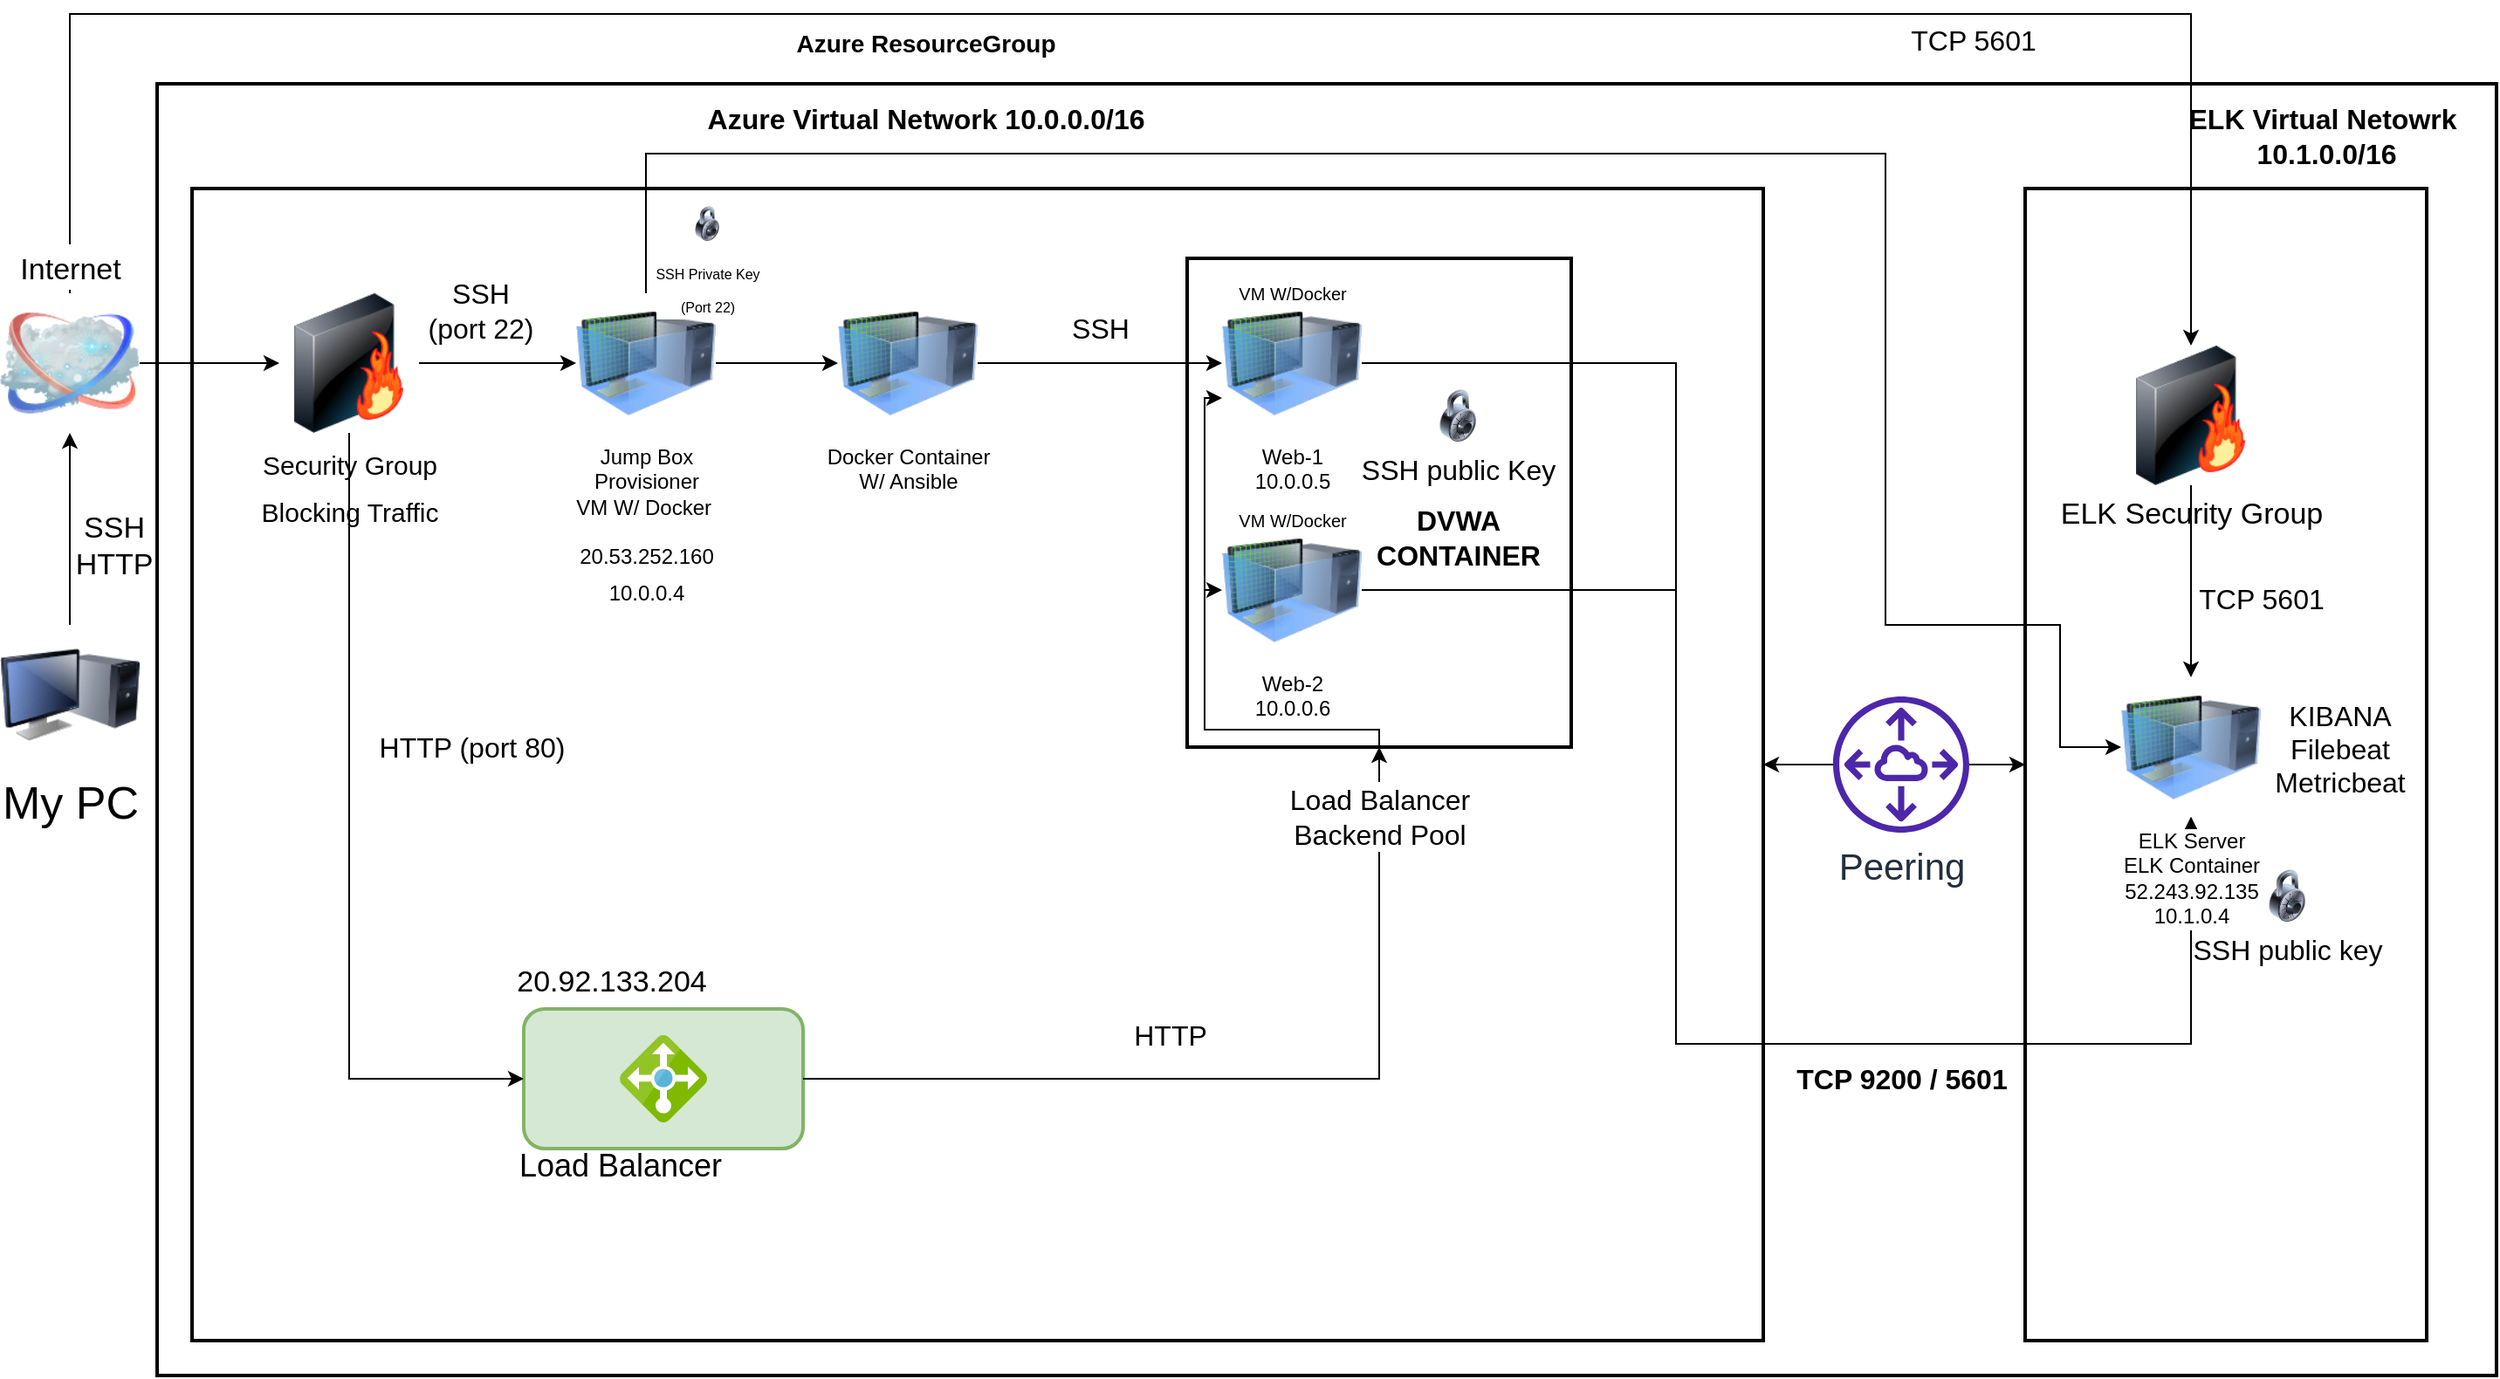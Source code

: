 <mxfile version="18.2.0" type="device"><diagram name="Page-1" id="55a83fd1-7818-8e21-69c5-c3457e3827bb"><mxGraphModel dx="1896" dy="1016" grid="1" gridSize="10" guides="1" tooltips="1" connect="1" arrows="1" fold="1" page="1" pageScale="1" pageWidth="1169" pageHeight="827" background="none" math="0" shadow="0"><root><mxCell id="0"/><mxCell id="1" parent="0"/><mxCell id="WVBENzsb6VDZA6AZgDOY-68" value="" style="rounded=0;whiteSpace=wrap;html=1;shadow=0;labelBackgroundColor=none;fontSize=16;fontColor=default;strokeWidth=2;" parent="1" vertex="1"><mxGeometry x="110" y="50" width="1340" height="740" as="geometry"/></mxCell><mxCell id="fejizrpt-aSCjyfyjqP5-7" value="" style="rounded=0;whiteSpace=wrap;html=1;shadow=0;labelBackgroundColor=none;fontSize=16;fontColor=default;strokeWidth=2;" vertex="1" parent="1"><mxGeometry x="1180" y="110" width="230" height="660" as="geometry"/></mxCell><mxCell id="WVBENzsb6VDZA6AZgDOY-69" value="" style="rounded=0;whiteSpace=wrap;html=1;shadow=0;labelBackgroundColor=none;fontSize=16;fontColor=default;strokeWidth=2;" parent="1" vertex="1"><mxGeometry x="130" y="110" width="900" height="660" as="geometry"/></mxCell><mxCell id="WVBENzsb6VDZA6AZgDOY-100" value="&lt;p style=&quot;line-height: 1.1;&quot;&gt;&lt;br&gt;&lt;/p&gt;" style="rounded=0;whiteSpace=wrap;html=1;shadow=0;labelBackgroundColor=none;fontSize=16;fontColor=default;strokeWidth=2;" parent="1" vertex="1"><mxGeometry x="700" y="150" width="220" height="280" as="geometry"/></mxCell><mxCell id="fejizrpt-aSCjyfyjqP5-15" style="edgeStyle=orthogonalEdgeStyle;rounded=0;orthogonalLoop=1;jettySize=auto;html=1;entryX=0.5;entryY=1;entryDx=0;entryDy=0;fontSize=16;startArrow=none;" edge="1" parent="1" source="WVBENzsb6VDZA6AZgDOY-99" target="WVBENzsb6VDZA6AZgDOY-100"><mxGeometry relative="1" as="geometry"/></mxCell><mxCell id="WVBENzsb6VDZA6AZgDOY-20" value="" style="rounded=1;whiteSpace=wrap;html=1;shadow=0;strokeWidth=2;labelBackgroundColor=none;fillColor=#d5e8d4;strokeColor=#82b366;" parent="1" vertex="1"><mxGeometry x="320" y="580" width="160" height="80" as="geometry"/></mxCell><mxCell id="WVBENzsb6VDZA6AZgDOY-51" style="edgeStyle=orthogonalEdgeStyle;rounded=0;orthogonalLoop=1;jettySize=auto;html=1;exitX=1;exitY=0.5;exitDx=0;exitDy=0;exitPerimeter=0;entryX=0;entryY=0.5;entryDx=0;entryDy=0;fontSize=22;fontColor=default;" parent="1" source="69ecfefc5c41e42c-2" target="WVBENzsb6VDZA6AZgDOY-62" edge="1"><mxGeometry relative="1" as="geometry"><mxPoint x="190.0" y="180" as="targetPoint"/></mxGeometry></mxCell><mxCell id="fejizrpt-aSCjyfyjqP5-25" style="edgeStyle=orthogonalEdgeStyle;rounded=0;orthogonalLoop=1;jettySize=auto;html=1;exitX=0.5;exitY=0;exitDx=0;exitDy=0;exitPerimeter=0;entryX=0.5;entryY=0;entryDx=0;entryDy=0;fontSize=8;" edge="1" parent="1" source="69ecfefc5c41e42c-2" target="fejizrpt-aSCjyfyjqP5-10"><mxGeometry relative="1" as="geometry"><Array as="points"><mxPoint x="60" y="10"/><mxPoint x="1275" y="10"/></Array></mxGeometry></mxCell><mxCell id="69ecfefc5c41e42c-2" value="&lt;font style=&quot;font-size: 17px;&quot;&gt;Internet&lt;/font&gt;" style="image;html=1;labelBackgroundColor=#ffffff;image=img/lib/clip_art/networking/Cloud_128x128.png;rounded=1;shadow=0;comic=0;strokeWidth=2;fontSize=22;labelPosition=center;verticalLabelPosition=top;align=center;verticalAlign=bottom;points=[[0,0,0,0,0],[0,0.25,0,0,0],[0,0.5,0,0,0],[0,0.75,0,0,0],[0,1,0,0,0],[0.25,0,0,0,0],[0.25,1,0,0,0],[0.5,0,0,0,0],[0.5,1,0,0,0],[0.75,0,0,0,0],[0.75,1,0,0,0],[1,0,0,0,0],[1,0.25,0,0,0],[1,0.5,0,0,0],[1,0.75,0,0,0],[1,1,0,0,0]];" parent="1" vertex="1"><mxGeometry x="20" y="170" width="80" height="80" as="geometry"/></mxCell><mxCell id="WVBENzsb6VDZA6AZgDOY-57" style="edgeStyle=orthogonalEdgeStyle;rounded=0;orthogonalLoop=1;jettySize=auto;html=1;exitX=0.5;exitY=0;exitDx=0;exitDy=0;entryX=0.5;entryY=1;entryDx=0;entryDy=0;entryPerimeter=0;fontSize=17;fontColor=default;" parent="1" source="69ecfefc5c41e42c-5" target="69ecfefc5c41e42c-2" edge="1"><mxGeometry relative="1" as="geometry"/></mxCell><mxCell id="69ecfefc5c41e42c-5" value="My PC" style="image;html=1;labelBackgroundColor=#ffffff;image=img/lib/clip_art/computers/Monitor_Tower_128x128.png;rounded=1;shadow=0;comic=0;strokeWidth=2;fontSize=26;" parent="1" vertex="1"><mxGeometry x="20" y="360" width="80" height="80" as="geometry"/></mxCell><mxCell id="WVBENzsb6VDZA6AZgDOY-94" style="edgeStyle=orthogonalEdgeStyle;rounded=0;orthogonalLoop=1;jettySize=auto;html=1;exitX=1;exitY=0.5;exitDx=0;exitDy=0;entryX=0;entryY=0.5;entryDx=0;entryDy=0;fontSize=10;fontColor=default;" parent="1" source="WVBENzsb6VDZA6AZgDOY-11" target="WVBENzsb6VDZA6AZgDOY-90" edge="1"><mxGeometry relative="1" as="geometry"/></mxCell><mxCell id="fejizrpt-aSCjyfyjqP5-16" style="edgeStyle=orthogonalEdgeStyle;rounded=0;orthogonalLoop=1;jettySize=auto;html=1;exitX=0.5;exitY=0;exitDx=0;exitDy=0;entryX=0;entryY=0.5;entryDx=0;entryDy=0;fontSize=16;" edge="1" parent="1" source="WVBENzsb6VDZA6AZgDOY-11" target="fejizrpt-aSCjyfyjqP5-11"><mxGeometry relative="1" as="geometry"><Array as="points"><mxPoint x="390" y="90"/><mxPoint x="1100" y="90"/><mxPoint x="1100" y="360"/><mxPoint x="1200" y="360"/><mxPoint x="1200" y="430"/></Array></mxGeometry></mxCell><mxCell id="WVBENzsb6VDZA6AZgDOY-11" value="Jump Box &lt;br&gt;Provisioner&lt;br&gt;VM W/ Docker&amp;nbsp;" style="image;html=1;image=img/lib/clip_art/computers/Virtual_Machine_128x128.png" parent="1" vertex="1"><mxGeometry x="350" y="170" width="80" height="80" as="geometry"/></mxCell><mxCell id="WVBENzsb6VDZA6AZgDOY-21" value="&lt;font style=&quot;font-size: 18px;&quot;&gt;Load Balancer&lt;/font&gt;" style="text;html=1;resizable=0;autosize=1;align=center;verticalAlign=middle;points=[];fillColor=none;strokeColor=none;rounded=0;shadow=0;" parent="1" vertex="1"><mxGeometry x="310" y="660" width="130" height="20" as="geometry"/></mxCell><mxCell id="WVBENzsb6VDZA6AZgDOY-31" value="&lt;font style=&quot;font-size: 14px;&quot;&gt;Azure ResourceGroup&lt;/font&gt;" style="text;html=1;resizable=0;autosize=1;align=center;verticalAlign=middle;points=[];fillColor=none;strokeColor=none;rounded=0;shadow=0;labelBackgroundColor=none;fontSize=22;fontColor=default;fontStyle=1" parent="1" vertex="1"><mxGeometry x="470" y="10" width="160" height="30" as="geometry"/></mxCell><mxCell id="WVBENzsb6VDZA6AZgDOY-33" style="edgeStyle=orthogonalEdgeStyle;rounded=0;orthogonalLoop=1;jettySize=auto;html=1;exitX=0.5;exitY=1;exitDx=0;exitDy=0;fontSize=22;fontColor=default;" parent="1" source="WVBENzsb6VDZA6AZgDOY-20" target="WVBENzsb6VDZA6AZgDOY-20" edge="1"><mxGeometry relative="1" as="geometry"/></mxCell><mxCell id="fejizrpt-aSCjyfyjqP5-33" style="edgeStyle=orthogonalEdgeStyle;rounded=0;orthogonalLoop=1;jettySize=auto;html=1;exitX=1;exitY=0.5;exitDx=0;exitDy=0;entryX=0.5;entryY=1;entryDx=0;entryDy=0;fontSize=16;" edge="1" parent="1" source="WVBENzsb6VDZA6AZgDOY-43" target="fejizrpt-aSCjyfyjqP5-11"><mxGeometry relative="1" as="geometry"><Array as="points"><mxPoint x="980" y="340"/><mxPoint x="980" y="600"/><mxPoint x="1275" y="600"/></Array></mxGeometry></mxCell><mxCell id="WVBENzsb6VDZA6AZgDOY-43" value="Web-2 &lt;br&gt;10.0.0.6" style="image;html=1;image=img/lib/clip_art/computers/Virtual_Machine_128x128.png" parent="1" vertex="1"><mxGeometry x="720" y="300" width="80" height="80" as="geometry"/></mxCell><mxCell id="WVBENzsb6VDZA6AZgDOY-53" value="&lt;font style=&quot;font-size: 15px;&quot;&gt;Security Group&lt;br&gt;Blocking Traffic&lt;/font&gt;" style="text;html=1;resizable=0;autosize=1;align=center;verticalAlign=middle;points=[];fillColor=none;strokeColor=none;rounded=0;shadow=0;labelBackgroundColor=none;fontSize=22;fontColor=default;" parent="1" vertex="1"><mxGeometry x="160" y="250" width="120" height="60" as="geometry"/></mxCell><mxCell id="WVBENzsb6VDZA6AZgDOY-58" value="SSH&lt;br&gt;HTTP" style="text;html=1;resizable=0;autosize=1;align=center;verticalAlign=middle;points=[];fillColor=none;strokeColor=none;rounded=0;shadow=0;labelBackgroundColor=none;fontSize=17;fontColor=default;" parent="1" vertex="1"><mxGeometry x="55" y="290" width="60" height="50" as="geometry"/></mxCell><mxCell id="WVBENzsb6VDZA6AZgDOY-65" style="edgeStyle=orthogonalEdgeStyle;rounded=0;orthogonalLoop=1;jettySize=auto;html=1;exitX=1;exitY=0.5;exitDx=0;exitDy=0;entryX=0;entryY=0.5;entryDx=0;entryDy=0;fontSize=17;fontColor=default;" parent="1" source="WVBENzsb6VDZA6AZgDOY-62" target="WVBENzsb6VDZA6AZgDOY-11" edge="1"><mxGeometry relative="1" as="geometry"/></mxCell><mxCell id="fejizrpt-aSCjyfyjqP5-14" style="edgeStyle=orthogonalEdgeStyle;rounded=0;orthogonalLoop=1;jettySize=auto;html=1;exitX=0.5;exitY=1;exitDx=0;exitDy=0;entryX=0;entryY=0.5;entryDx=0;entryDy=0;fontSize=16;" edge="1" parent="1" source="WVBENzsb6VDZA6AZgDOY-62" target="WVBENzsb6VDZA6AZgDOY-20"><mxGeometry relative="1" as="geometry"/></mxCell><mxCell id="WVBENzsb6VDZA6AZgDOY-62" value="" style="image;html=1;image=img/lib/clip_art/networking/Firewall-page1_128x128.png;shadow=0;labelBackgroundColor=none;fontSize=17;fontColor=default;strokeWidth=2;" parent="1" vertex="1"><mxGeometry x="180" y="170" width="80" height="80" as="geometry"/></mxCell><mxCell id="WVBENzsb6VDZA6AZgDOY-64" value="20.92.133.204" style="text;html=1;resizable=0;autosize=1;align=center;verticalAlign=middle;points=[];fillColor=none;strokeColor=none;rounded=0;shadow=0;labelBackgroundColor=none;fontSize=17;fontColor=default;" parent="1" vertex="1"><mxGeometry x="310" y="550" width="120" height="30" as="geometry"/></mxCell><mxCell id="WVBENzsb6VDZA6AZgDOY-66" value="&lt;font style=&quot;font-size: 12px;&quot;&gt;20.53.252.160&lt;br&gt;10.0.0.4&lt;/font&gt;" style="text;html=1;resizable=0;autosize=1;align=center;verticalAlign=middle;points=[];fillColor=none;strokeColor=none;rounded=0;shadow=0;labelBackgroundColor=none;fontSize=17;fontColor=default;" parent="1" vertex="1"><mxGeometry x="345" y="305" width="90" height="50" as="geometry"/></mxCell><mxCell id="WVBENzsb6VDZA6AZgDOY-71" value="Azure Virtual Network 10.0.0.0/16" style="text;html=1;resizable=0;autosize=1;align=center;verticalAlign=middle;points=[];fillColor=none;strokeColor=none;rounded=0;shadow=0;labelBackgroundColor=none;fontSize=16;fontColor=default;fontStyle=1" parent="1" vertex="1"><mxGeometry x="415" y="60" width="270" height="20" as="geometry"/></mxCell><mxCell id="WVBENzsb6VDZA6AZgDOY-75" value="HTTP (port 80)" style="text;html=1;resizable=0;autosize=1;align=center;verticalAlign=middle;points=[];fillColor=none;strokeColor=none;rounded=0;shadow=0;labelBackgroundColor=none;fontSize=16;fontColor=default;" parent="1" vertex="1"><mxGeometry x="230" y="420" width="120" height="20" as="geometry"/></mxCell><mxCell id="WVBENzsb6VDZA6AZgDOY-76" value="SSH&lt;br&gt;(port 22)" style="text;html=1;resizable=0;autosize=1;align=center;verticalAlign=middle;points=[];fillColor=none;strokeColor=none;rounded=0;shadow=0;labelBackgroundColor=none;fontSize=16;fontColor=default;" parent="1" vertex="1"><mxGeometry x="255" y="160" width="80" height="40" as="geometry"/></mxCell><mxCell id="WVBENzsb6VDZA6AZgDOY-87" value="&lt;font style=&quot;font-size: 16px;&quot;&gt;HTTP&lt;/font&gt;" style="text;html=1;resizable=0;autosize=1;align=center;verticalAlign=middle;points=[];fillColor=none;strokeColor=none;rounded=0;shadow=0;labelBackgroundColor=none;fontSize=19;fontColor=default;" parent="1" vertex="1"><mxGeometry x="660" y="580" width="60" height="30" as="geometry"/></mxCell><mxCell id="WVBENzsb6VDZA6AZgDOY-97" style="edgeStyle=orthogonalEdgeStyle;rounded=0;orthogonalLoop=1;jettySize=auto;html=1;exitX=1;exitY=0.5;exitDx=0;exitDy=0;entryX=0;entryY=0.5;entryDx=0;entryDy=0;fontSize=10;fontColor=default;" parent="1" source="WVBENzsb6VDZA6AZgDOY-90" target="WVBENzsb6VDZA6AZgDOY-91" edge="1"><mxGeometry relative="1" as="geometry"/></mxCell><mxCell id="WVBENzsb6VDZA6AZgDOY-90" value="Docker Container&lt;br&gt;W/ Ansible" style="image;html=1;image=img/lib/clip_art/computers/Virtual_Machine_128x128.png" parent="1" vertex="1"><mxGeometry x="500" y="170" width="80" height="80" as="geometry"/></mxCell><mxCell id="fejizrpt-aSCjyfyjqP5-32" style="edgeStyle=orthogonalEdgeStyle;rounded=0;orthogonalLoop=1;jettySize=auto;html=1;exitX=1;exitY=0.5;exitDx=0;exitDy=0;entryX=0.5;entryY=1;entryDx=0;entryDy=0;fontSize=16;" edge="1" parent="1" source="WVBENzsb6VDZA6AZgDOY-91" target="fejizrpt-aSCjyfyjqP5-11"><mxGeometry relative="1" as="geometry"><Array as="points"><mxPoint x="980" y="210"/><mxPoint x="980" y="600"/><mxPoint x="1275" y="600"/></Array></mxGeometry></mxCell><mxCell id="WVBENzsb6VDZA6AZgDOY-91" value="Web-1 &lt;br&gt;10.0.0.5" style="image;html=1;image=img/lib/clip_art/computers/Virtual_Machine_128x128.png" parent="1" vertex="1"><mxGeometry x="720" y="170" width="80" height="80" as="geometry"/></mxCell><mxCell id="WVBENzsb6VDZA6AZgDOY-92" value="VM W/Docker" style="text;html=1;resizable=0;autosize=1;align=center;verticalAlign=middle;points=[];fillColor=none;strokeColor=none;rounded=0;shadow=0;labelBackgroundColor=none;fontSize=10;fontColor=default;" parent="1" vertex="1"><mxGeometry x="720" y="160" width="80" height="20" as="geometry"/></mxCell><mxCell id="WVBENzsb6VDZA6AZgDOY-93" value="VM W/Docker" style="text;html=1;resizable=0;autosize=1;align=center;verticalAlign=middle;points=[];fillColor=none;strokeColor=none;rounded=0;shadow=0;labelBackgroundColor=none;fontSize=10;fontColor=default;" parent="1" vertex="1"><mxGeometry x="720" y="290" width="80" height="20" as="geometry"/></mxCell><mxCell id="WVBENzsb6VDZA6AZgDOY-102" value="SSH" style="text;html=1;resizable=0;autosize=1;align=center;verticalAlign=middle;points=[];fillColor=none;strokeColor=none;rounded=0;shadow=0;labelBackgroundColor=none;fontSize=16;fontColor=default;" parent="1" vertex="1"><mxGeometry x="625" y="180" width="50" height="20" as="geometry"/></mxCell><mxCell id="fejizrpt-aSCjyfyjqP5-4" value="" style="edgeStyle=orthogonalEdgeStyle;rounded=0;orthogonalLoop=1;jettySize=auto;html=1;" edge="1" parent="1" source="fejizrpt-aSCjyfyjqP5-3" target="WVBENzsb6VDZA6AZgDOY-69"><mxGeometry relative="1" as="geometry"/></mxCell><mxCell id="fejizrpt-aSCjyfyjqP5-8" value="" style="edgeStyle=orthogonalEdgeStyle;rounded=0;orthogonalLoop=1;jettySize=auto;html=1;" edge="1" parent="1" source="fejizrpt-aSCjyfyjqP5-3" target="fejizrpt-aSCjyfyjqP5-7"><mxGeometry relative="1" as="geometry"/></mxCell><mxCell id="fejizrpt-aSCjyfyjqP5-3" value="&lt;font style=&quot;font-size: 21px;&quot;&gt;Peering&lt;/font&gt;" style="sketch=0;outlineConnect=0;fontColor=#232F3E;gradientColor=none;fillColor=#4D27AA;strokeColor=none;dashed=0;verticalLabelPosition=bottom;verticalAlign=top;align=center;html=1;fontSize=12;fontStyle=0;aspect=fixed;pointerEvents=1;shape=mxgraph.aws4.peering;" vertex="1" parent="1"><mxGeometry x="1070" y="401" width="78" height="78" as="geometry"/></mxCell><mxCell id="fejizrpt-aSCjyfyjqP5-9" value="&lt;font style=&quot;font-size: 16px;&quot;&gt;ELK Virtual Netowrk&lt;br&gt;&amp;nbsp;10.1.0.0/16&lt;/font&gt;" style="text;html=1;resizable=0;autosize=1;align=center;verticalAlign=middle;points=[];fillColor=none;strokeColor=none;rounded=0;fontStyle=1" vertex="1" parent="1"><mxGeometry x="1265" y="60" width="170" height="40" as="geometry"/></mxCell><mxCell id="fejizrpt-aSCjyfyjqP5-27" style="edgeStyle=orthogonalEdgeStyle;rounded=0;orthogonalLoop=1;jettySize=auto;html=1;exitX=0.5;exitY=1;exitDx=0;exitDy=0;entryX=0.5;entryY=0;entryDx=0;entryDy=0;fontSize=16;" edge="1" parent="1" source="fejizrpt-aSCjyfyjqP5-10" target="fejizrpt-aSCjyfyjqP5-11"><mxGeometry relative="1" as="geometry"/></mxCell><mxCell id="fejizrpt-aSCjyfyjqP5-10" value="ELK Security Group" style="image;html=1;image=img/lib/clip_art/networking/Firewall-page1_128x128.png;shadow=0;labelBackgroundColor=none;fontSize=17;fontColor=default;strokeWidth=2;" vertex="1" parent="1"><mxGeometry x="1235" y="200" width="80" height="80" as="geometry"/></mxCell><mxCell id="fejizrpt-aSCjyfyjqP5-11" value="ELK Server&lt;br&gt;ELK Container&lt;br&gt;52.243.92.135&lt;br&gt;10.1.0.4" style="image;html=1;image=img/lib/clip_art/computers/Virtual_Machine_128x128.png;fontFamily=Helvetica;fontSize=12;fontColor=default;align=center;strokeColor=default;fillColor=default;" vertex="1" parent="1"><mxGeometry x="1235" y="390" width="80" height="80" as="geometry"/></mxCell><mxCell id="fejizrpt-aSCjyfyjqP5-19" value="" style="sketch=0;aspect=fixed;html=1;points=[];align=center;image;fontSize=12;image=img/lib/mscae/Load_Balancer_feature.svg;" vertex="1" parent="1"><mxGeometry x="375" y="595" width="50" height="50" as="geometry"/></mxCell><mxCell id="WVBENzsb6VDZA6AZgDOY-99" value="&lt;font style=&quot;font-size: 16px;&quot;&gt;Load Balancer &lt;br&gt;Backend Pool&lt;/font&gt;" style="text;html=1;resizable=0;autosize=1;align=center;verticalAlign=middle;points=[];fillColor=none;strokeColor=none;rounded=0;shadow=0;labelBackgroundColor=none;fontSize=12;fontColor=default;" parent="1" vertex="1"><mxGeometry x="750" y="450" width="120" height="40" as="geometry"/></mxCell><mxCell id="fejizrpt-aSCjyfyjqP5-20" value="" style="edgeStyle=orthogonalEdgeStyle;rounded=0;orthogonalLoop=1;jettySize=auto;html=1;exitX=1;exitY=0.5;exitDx=0;exitDy=0;entryX=0.5;entryY=1;entryDx=0;entryDy=0;fontSize=16;endArrow=none;" edge="1" parent="1" source="WVBENzsb6VDZA6AZgDOY-20" target="WVBENzsb6VDZA6AZgDOY-99"><mxGeometry relative="1" as="geometry"><mxPoint x="480" y="620" as="sourcePoint"/><mxPoint x="760" y="420" as="targetPoint"/></mxGeometry></mxCell><mxCell id="fejizrpt-aSCjyfyjqP5-22" value="SSH public Key" style="image;html=1;image=img/lib/clip_art/general/Lock_128x128.png;fontSize=16;" vertex="1" parent="1"><mxGeometry x="840" y="225" width="30" height="30" as="geometry"/></mxCell><mxCell id="fejizrpt-aSCjyfyjqP5-23" value="&lt;font style=&quot;font-size: 8px;&quot;&gt;SSH Private Key&lt;br&gt;(Port 22)&lt;br&gt;&lt;/font&gt;" style="image;html=1;image=img/lib/clip_art/general/Lock_128x128.png;fontSize=16;" vertex="1" parent="1"><mxGeometry x="415" y="120" width="20" height="20" as="geometry"/></mxCell><mxCell id="fejizrpt-aSCjyfyjqP5-26" value="&lt;font style=&quot;font-size: 16px;&quot;&gt;TCP 5601&lt;/font&gt;" style="text;html=1;resizable=0;autosize=1;align=center;verticalAlign=middle;points=[];fillColor=none;strokeColor=none;rounded=0;fontSize=8;" vertex="1" parent="1"><mxGeometry x="1105" y="15" width="90" height="20" as="geometry"/></mxCell><mxCell id="fejizrpt-aSCjyfyjqP5-28" value="TCP 5601" style="text;html=1;resizable=0;autosize=1;align=center;verticalAlign=middle;points=[];fillColor=none;strokeColor=none;rounded=0;fontSize=16;" vertex="1" parent="1"><mxGeometry x="1270" y="335" width="90" height="20" as="geometry"/></mxCell><mxCell id="fejizrpt-aSCjyfyjqP5-31" value="SSH public key" style="image;html=1;image=img/lib/clip_art/general/Lock_128x128.png;fontSize=16;" vertex="1" parent="1"><mxGeometry x="1315" y="500" width="30" height="30" as="geometry"/></mxCell><mxCell id="fejizrpt-aSCjyfyjqP5-34" value="KIBANA&lt;br&gt;Filebeat&lt;br&gt;Metricbeat" style="text;html=1;resizable=0;autosize=1;align=center;verticalAlign=middle;points=[];fillColor=none;strokeColor=none;rounded=0;fontSize=16;" vertex="1" parent="1"><mxGeometry x="1315" y="401" width="90" height="60" as="geometry"/></mxCell><mxCell id="fejizrpt-aSCjyfyjqP5-35" value="&lt;b&gt;DVWA &lt;br&gt;CONTAINER&lt;/b&gt;" style="text;html=1;resizable=0;autosize=1;align=center;verticalAlign=middle;points=[];fillColor=none;strokeColor=none;rounded=0;fontSize=16;" vertex="1" parent="1"><mxGeometry x="800" y="290" width="110" height="40" as="geometry"/></mxCell><mxCell id="fejizrpt-aSCjyfyjqP5-36" value="TCP 9200 / 5601" style="text;html=1;resizable=0;autosize=1;align=center;verticalAlign=middle;points=[];fillColor=none;strokeColor=none;rounded=0;fontSize=16;fontStyle=1" vertex="1" parent="1"><mxGeometry x="1039" y="610" width="140" height="20" as="geometry"/></mxCell><mxCell id="fejizrpt-aSCjyfyjqP5-38" style="edgeStyle=orthogonalEdgeStyle;rounded=0;orthogonalLoop=1;jettySize=auto;html=1;exitX=0.5;exitY=1;exitDx=0;exitDy=0;entryX=0;entryY=0.5;entryDx=0;entryDy=0;fontSize=16;" edge="1" parent="1" source="WVBENzsb6VDZA6AZgDOY-100" target="WVBENzsb6VDZA6AZgDOY-43"><mxGeometry relative="1" as="geometry"><Array as="points"><mxPoint x="810" y="420"/><mxPoint x="710" y="420"/><mxPoint x="710" y="340"/></Array></mxGeometry></mxCell><mxCell id="fejizrpt-aSCjyfyjqP5-39" style="edgeStyle=orthogonalEdgeStyle;rounded=0;orthogonalLoop=1;jettySize=auto;html=1;exitX=0.5;exitY=1;exitDx=0;exitDy=0;entryX=0;entryY=0.75;entryDx=0;entryDy=0;fontSize=16;" edge="1" parent="1" source="WVBENzsb6VDZA6AZgDOY-100" target="WVBENzsb6VDZA6AZgDOY-91"><mxGeometry relative="1" as="geometry"><Array as="points"><mxPoint x="810" y="420"/><mxPoint x="710" y="420"/><mxPoint x="710" y="230"/></Array></mxGeometry></mxCell></root></mxGraphModel></diagram></mxfile>